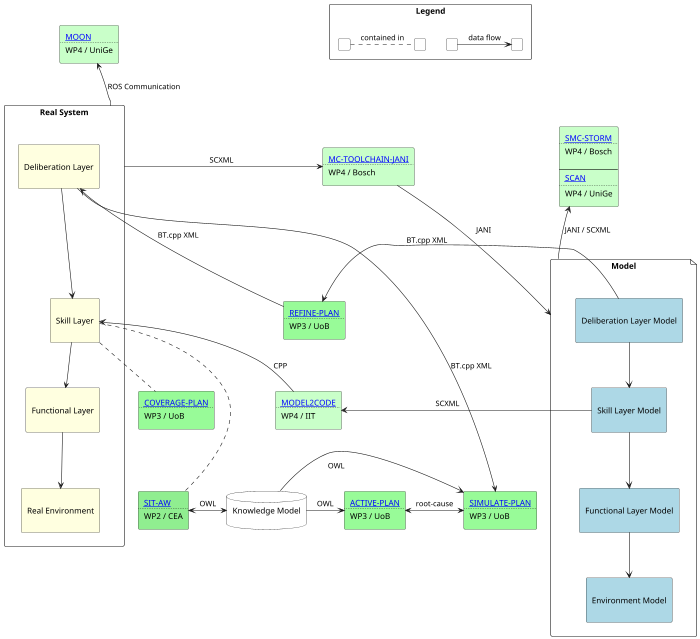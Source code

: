 @startuml overview
scale 700 width

skinparam agent {
    BackgroundColor White
    BorderColor Black
}
skinparam database {
    BackgroundColor White
    BorderColor Black
}

rectangle "Real System" as r {
    agent "\nDeliberation Layer\n" as rdelib #LightYellow
    agent "\nSkill Layer\n" as rskill #LightYellow
    agent "\nFunctional Layer\n" as rfunc #LightYellow
    agent "\nReal Environment\n" as renv #LightYellow

    rdelib --> rskill
    rskill --> rfunc
    rfunc --> renv
}

file "Model" as m {
    agent "\nDeliberation Layer Model\n" as mdelib #LightBlue
    agent "\nSkill Layer Model\n" as mskill #LightBlue
    agent "\nFunctional Layer Model\n" as mfunc #LightBlue
    agent "\nEnvironment Model\n" as menv #LightBlue

    mdelib --> mskill
    mskill --> mfunc
    mfunc --> menv
}

database "Knowledge Model\n" as k 

' WP2

agent sitaw #LightGreen [
[[https:///github.com/convince-project/sit-aw SIT-AW]]
....
WP2 / CEA
]
' }

renv -[hidden]> sitaw
rskill .. sitaw
sitaw <-> k : OWL

' WP3

agent refineplan #PaleGreen [
[[https://github.com/convince-project/refine-plan REFINE-PLAN]]
....
WP3 / UoB
] 
agent coverageplan #PaleGreen [
[[https:///github.com/convince-project/coverage-plan COVERAGE-PLAN]]
....
WP3 / UoB
]
agent activeplan #PaleGreen [
[[https://github.com/convince-project/active-plan ACTIVE-PLAN]]
....
WP3 / UoB
] 
agent simulateplan #PaleGreen [
[[https://github.com/convince-project/simulate-plan SIMULATE-PLAN]]
....
WP3 / UoB
] 

rskill .. coverageplan
rfunc -[hidden]> coverageplan
activeplan <-> simulateplan : root-cause
mdelib -> refineplan : "\nBT.cpp XML"
refineplan -> rdelib : "BT.cpp XML"
rdelib -> simulateplan : "BT.cpp XML"
k -> simulateplan : "\nOWL"
k -> activeplan : OWL

' WP4

agent moon #TECHNOLOGY [
[[https:///github.com/convince-project/moon MOON]]
....
WP4 / UniGe
]
' ]
agent stormscan #TECHNOLOGY [
[[https:///github.com/convince-project/smc_storm SMC-STORM]]
....
WP4 / Bosch

----
[[https:///github.com/convince-project/scan SCAN]]
....
WP4 / UniGe
]
agent jani #TECHNOLOGY [
[[https:///github.com/convince-project/mc-toolchain-jani MC-TOOLCHAIN-JANI]]
....
WP4 / Bosch
]
agent modeltocode #TECHNOLOGY [
[[https:///github.com/convince-project/modeltocode MODEL2CODE]]
....
WP4 / IIT
]

moon -[hidden]-> rdelib
moon <-- r : ROS Communication

stormscan -[hidden]-> mdelib
stormscan <-- m : "JANI / SCXML\n"

r -> jani : "SCXML"
jani -> m : "JANI\n"
rskill <- modeltocode : "CPP"
modeltocode <- mskill : "SCXML\t\t\t"
coverageplan -[hidden]> modeltocode

refineplan -[hidden]-> modeltocode


rectangle Legend {
    agent a [
    ]
    agent b [
    ]
    a -> b : "data flow"

    agent c [
    ]
    agent d [
    ]
    c . d : "contained in"
}

@enduml
